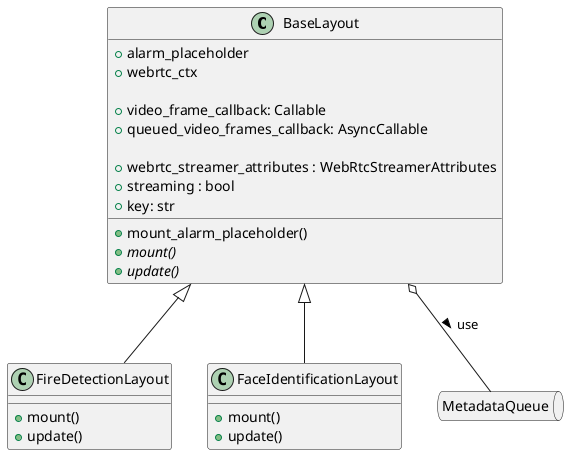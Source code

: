 @startuml

allow_mixing

class BaseLayout {
  + alarm_placeholder
  + webrtc_ctx

  + video_frame_callback: Callable
  + queued_video_frames_callback: AsyncCallable

  + mount_alarm_placeholder()
  + webrtc_streamer_attributes : WebRtcStreamerAttributes
  + streaming : bool
  + key: str
  {abstract} + mount()
  {abstract} + update()
}

class FireDetectionLayout {
  + mount()
  + update()
}

class FaceIdentificationLayout {
  + mount()
  + update()
}

queue MetadataQueue

BaseLayout <|-- FireDetectionLayout
BaseLayout <|-- FaceIdentificationLayout
BaseLayout o-- MetadataQueue: use >

@enduml